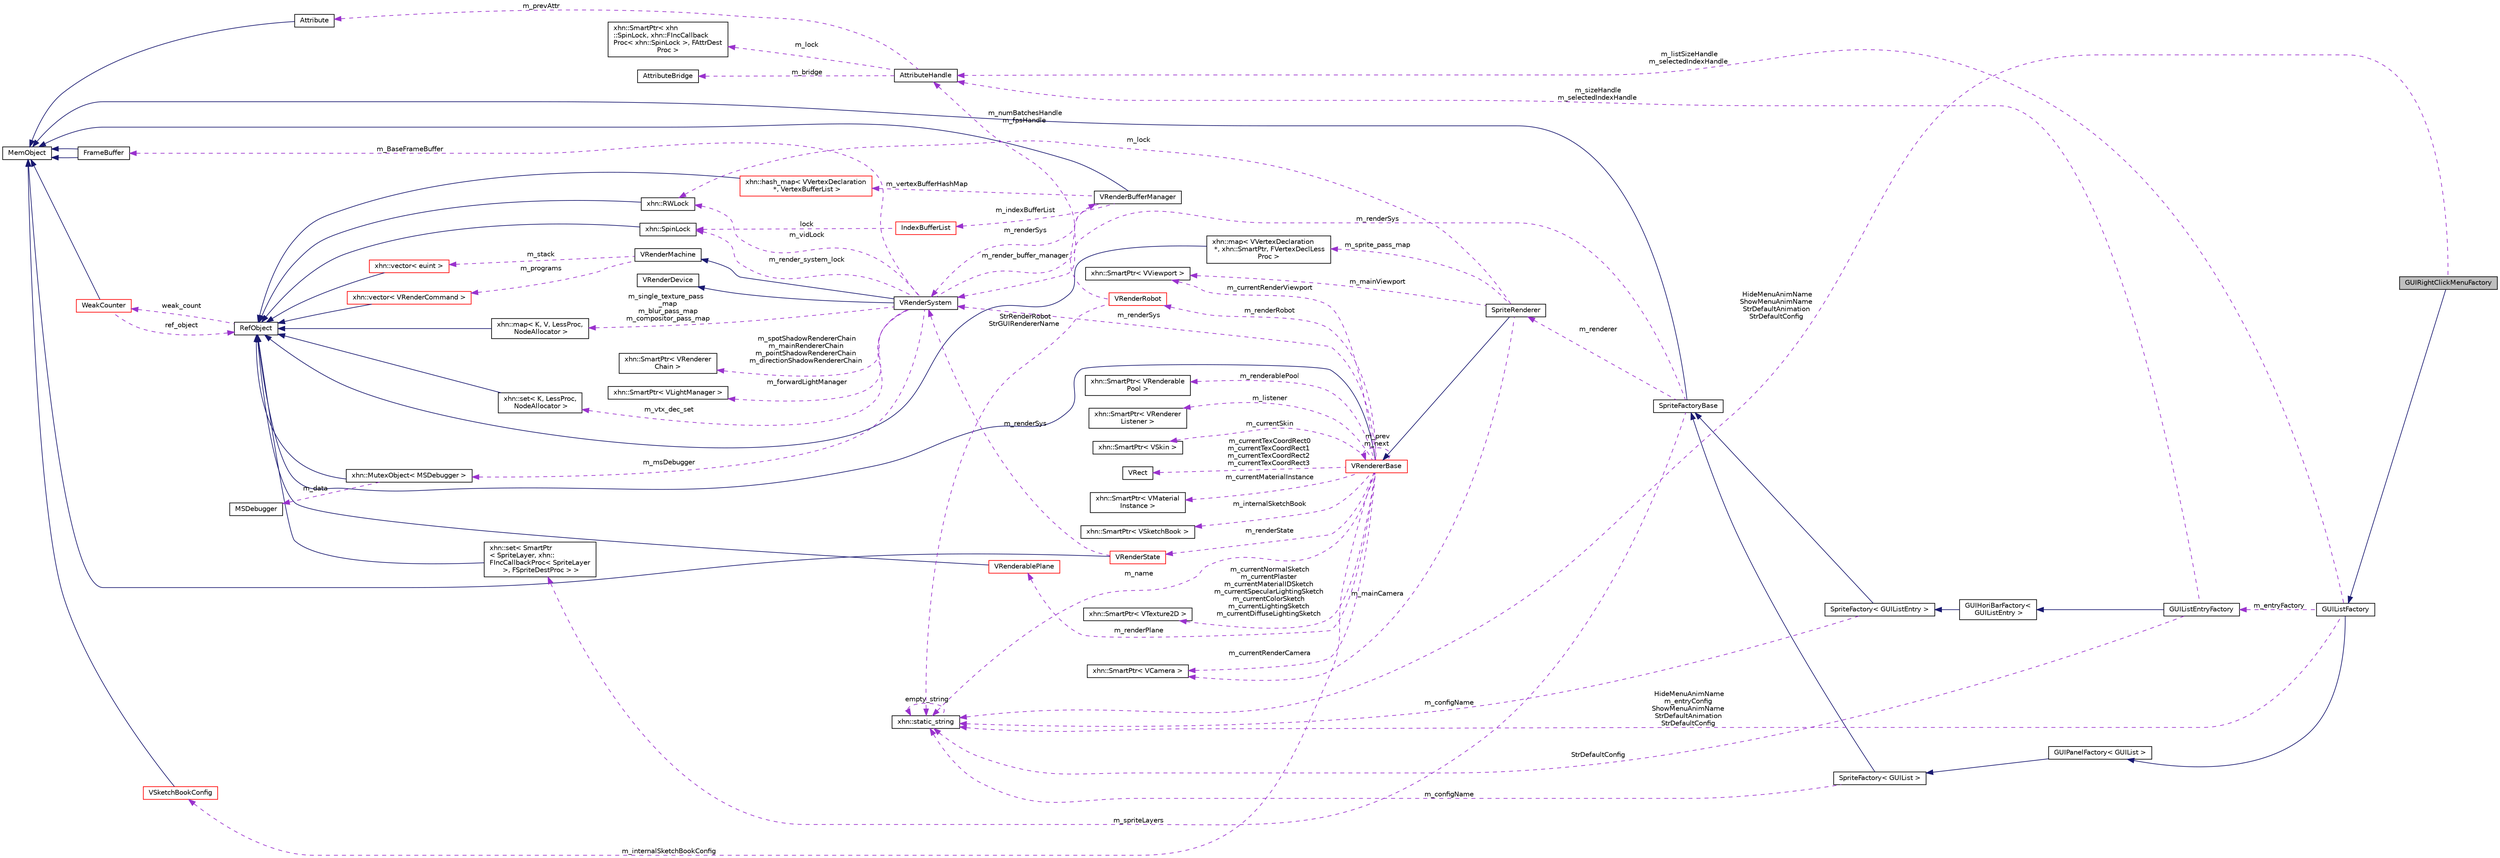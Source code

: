 digraph "GUIRightClickMenuFactory"
{
  edge [fontname="Helvetica",fontsize="10",labelfontname="Helvetica",labelfontsize="10"];
  node [fontname="Helvetica",fontsize="10",shape=record];
  rankdir="LR";
  Node1 [label="GUIRightClickMenuFactory",height=0.2,width=0.4,color="black", fillcolor="grey75", style="filled", fontcolor="black"];
  Node2 -> Node1 [dir="back",color="midnightblue",fontsize="10",style="solid",fontname="Helvetica"];
  Node2 [label="GUIListFactory",height=0.2,width=0.4,color="black", fillcolor="white", style="filled",URL="$class_g_u_i_list_factory.html"];
  Node3 -> Node2 [dir="back",color="midnightblue",fontsize="10",style="solid",fontname="Helvetica"];
  Node3 [label="GUIPanelFactory\< GUIList \>",height=0.2,width=0.4,color="black", fillcolor="white", style="filled",URL="$class_g_u_i_panel_factory.html"];
  Node4 -> Node3 [dir="back",color="midnightblue",fontsize="10",style="solid",fontname="Helvetica"];
  Node4 [label="SpriteFactory\< GUIList \>",height=0.2,width=0.4,color="black", fillcolor="white", style="filled",URL="$class_sprite_factory.html"];
  Node5 -> Node4 [dir="back",color="midnightblue",fontsize="10",style="solid",fontname="Helvetica"];
  Node5 [label="SpriteFactoryBase",height=0.2,width=0.4,color="black", fillcolor="white", style="filled",URL="$class_sprite_factory_base.html"];
  Node6 -> Node5 [dir="back",color="midnightblue",fontsize="10",style="solid",fontname="Helvetica"];
  Node6 [label="MemObject",height=0.2,width=0.4,color="black", fillcolor="white", style="filled",URL="$class_mem_object.html"];
  Node7 -> Node5 [dir="back",color="darkorchid3",fontsize="10",style="dashed",label=" m_spriteLayers" ,fontname="Helvetica"];
  Node7 [label="xhn::set\< SmartPtr\l\< SpriteLayer, xhn::\lFIncCallbackProc\< SpriteLayer\l \>, FSpriteDestProc \> \>",height=0.2,width=0.4,color="black", fillcolor="white", style="filled",URL="$classxhn_1_1set.html"];
  Node8 -> Node7 [dir="back",color="midnightblue",fontsize="10",style="solid",fontname="Helvetica"];
  Node8 [label="RefObject",height=0.2,width=0.4,color="black", fillcolor="white", style="filled",URL="$class_ref_object.html"];
  Node9 -> Node8 [dir="back",color="darkorchid3",fontsize="10",style="dashed",label=" weak_count" ,fontname="Helvetica"];
  Node9 [label="WeakCounter",height=0.2,width=0.4,color="red", fillcolor="white", style="filled",URL="$class_weak_counter.html",tooltip="WeakCounter. "];
  Node6 -> Node9 [dir="back",color="midnightblue",fontsize="10",style="solid",fontname="Helvetica"];
  Node8 -> Node9 [dir="back",color="darkorchid3",fontsize="10",style="dashed",label=" ref_object" ,fontname="Helvetica"];
  Node10 -> Node5 [dir="back",color="darkorchid3",fontsize="10",style="dashed",label=" m_renderSys" ,fontname="Helvetica"];
  Node10 [label="VRenderSystem",height=0.2,width=0.4,color="black", fillcolor="white", style="filled",URL="$class_v_render_system.html",tooltip="VRenderSystem 渲染系统 "];
  Node11 -> Node10 [dir="back",color="midnightblue",fontsize="10",style="solid",fontname="Helvetica"];
  Node11 [label="VRenderMachine",height=0.2,width=0.4,color="black", fillcolor="white", style="filled",URL="$class_v_render_machine.html"];
  Node12 -> Node11 [dir="back",color="darkorchid3",fontsize="10",style="dashed",label=" m_programs" ,fontname="Helvetica"];
  Node12 [label="xhn::vector\< VRenderCommand \>",height=0.2,width=0.4,color="red", fillcolor="white", style="filled",URL="$classxhn_1_1vector.html"];
  Node8 -> Node12 [dir="back",color="midnightblue",fontsize="10",style="solid",fontname="Helvetica"];
  Node13 -> Node11 [dir="back",color="darkorchid3",fontsize="10",style="dashed",label=" m_stack" ,fontname="Helvetica"];
  Node13 [label="xhn::vector\< euint \>",height=0.2,width=0.4,color="red", fillcolor="white", style="filled",URL="$classxhn_1_1vector.html"];
  Node8 -> Node13 [dir="back",color="midnightblue",fontsize="10",style="solid",fontname="Helvetica"];
  Node14 -> Node10 [dir="back",color="midnightblue",fontsize="10",style="solid",fontname="Helvetica"];
  Node14 [label="VRenderDevice",height=0.2,width=0.4,color="black", fillcolor="white", style="filled",URL="$class_v_render_device.html"];
  Node15 -> Node10 [dir="back",color="darkorchid3",fontsize="10",style="dashed",label=" m_vidLock" ,fontname="Helvetica"];
  Node15 [label="xhn::RWLock",height=0.2,width=0.4,color="black", fillcolor="white", style="filled",URL="$classxhn_1_1_r_w_lock.html",tooltip="RWLock. "];
  Node8 -> Node15 [dir="back",color="midnightblue",fontsize="10",style="solid",fontname="Helvetica"];
  Node16 -> Node10 [dir="back",color="darkorchid3",fontsize="10",style="dashed",label=" m_render_buffer_manager" ,fontname="Helvetica"];
  Node16 [label="VRenderBufferManager",height=0.2,width=0.4,color="black", fillcolor="white", style="filled",URL="$class_v_render_buffer_manager.html",tooltip="VRenderBufferManager 渲染缓冲管理器 "];
  Node6 -> Node16 [dir="back",color="midnightblue",fontsize="10",style="solid",fontname="Helvetica"];
  Node17 -> Node16 [dir="back",color="darkorchid3",fontsize="10",style="dashed",label=" m_vertexBufferHashMap" ,fontname="Helvetica"];
  Node17 [label="xhn::hash_map\< VVertexDeclaration\l *, VertexBufferList \>",height=0.2,width=0.4,color="red", fillcolor="white", style="filled",URL="$classxhn_1_1hash__map.html"];
  Node8 -> Node17 [dir="back",color="midnightblue",fontsize="10",style="solid",fontname="Helvetica"];
  Node10 -> Node16 [dir="back",color="darkorchid3",fontsize="10",style="dashed",label=" m_renderSys" ,fontname="Helvetica"];
  Node18 -> Node16 [dir="back",color="darkorchid3",fontsize="10",style="dashed",label=" m_indexBufferList" ,fontname="Helvetica"];
  Node18 [label="IndexBufferList",height=0.2,width=0.4,color="red", fillcolor="white", style="filled",URL="$struct_index_buffer_list.html"];
  Node19 -> Node18 [dir="back",color="darkorchid3",fontsize="10",style="dashed",label=" lock" ,fontname="Helvetica"];
  Node19 [label="xhn::SpinLock",height=0.2,width=0.4,color="black", fillcolor="white", style="filled",URL="$classxhn_1_1_spin_lock.html",tooltip="SpinLock. "];
  Node8 -> Node19 [dir="back",color="midnightblue",fontsize="10",style="solid",fontname="Helvetica"];
  Node20 -> Node10 [dir="back",color="darkorchid3",fontsize="10",style="dashed",label=" m_BaseFrameBuffer" ,fontname="Helvetica"];
  Node20 [label="FrameBuffer",height=0.2,width=0.4,color="black", fillcolor="white", style="filled",URL="$class_frame_buffer.html",tooltip="FrameBuffer 帧缓冲 "];
  Node6 -> Node20 [dir="back",color="midnightblue",fontsize="10",style="solid",fontname="Helvetica"];
  Node6 -> Node20 [dir="back",color="midnightblue",fontsize="10",style="solid",fontname="Helvetica"];
  Node21 -> Node10 [dir="back",color="darkorchid3",fontsize="10",style="dashed",label=" m_msDebugger" ,fontname="Helvetica"];
  Node21 [label="xhn::MutexObject\< MSDebugger \>",height=0.2,width=0.4,color="black", fillcolor="white", style="filled",URL="$classxhn_1_1_mutex_object.html"];
  Node8 -> Node21 [dir="back",color="midnightblue",fontsize="10",style="solid",fontname="Helvetica"];
  Node22 -> Node21 [dir="back",color="darkorchid3",fontsize="10",style="dashed",label=" m_data" ,fontname="Helvetica"];
  Node22 [label="MSDebugger",height=0.2,width=0.4,color="black", fillcolor="white", style="filled",URL="$class_m_s_debugger.html"];
  Node23 -> Node10 [dir="back",color="darkorchid3",fontsize="10",style="dashed",label=" m_single_texture_pass\l_map\nm_blur_pass_map\nm_compositor_pass_map" ,fontname="Helvetica"];
  Node23 [label="xhn::map\< K, V, LessProc,\l NodeAllocator \>",height=0.2,width=0.4,color="black", fillcolor="white", style="filled",URL="$classxhn_1_1map.html"];
  Node8 -> Node23 [dir="back",color="midnightblue",fontsize="10",style="solid",fontname="Helvetica"];
  Node24 -> Node10 [dir="back",color="darkorchid3",fontsize="10",style="dashed",label=" m_vtx_dec_set" ,fontname="Helvetica"];
  Node24 [label="xhn::set\< K, LessProc,\l NodeAllocator \>",height=0.2,width=0.4,color="black", fillcolor="white", style="filled",URL="$classxhn_1_1set.html"];
  Node8 -> Node24 [dir="back",color="midnightblue",fontsize="10",style="solid",fontname="Helvetica"];
  Node19 -> Node10 [dir="back",color="darkorchid3",fontsize="10",style="dashed",label=" m_render_system_lock" ,fontname="Helvetica"];
  Node25 -> Node10 [dir="back",color="darkorchid3",fontsize="10",style="dashed",label=" m_spotShadowRendererChain\nm_mainRendererChain\nm_pointShadowRendererChain\nm_directionShadowRendererChain" ,fontname="Helvetica"];
  Node25 [label="xhn::SmartPtr\< VRenderer\lChain \>",height=0.2,width=0.4,color="black", fillcolor="white", style="filled",URL="$classxhn_1_1_smart_ptr.html"];
  Node26 -> Node10 [dir="back",color="darkorchid3",fontsize="10",style="dashed",label=" m_forwardLightManager" ,fontname="Helvetica"];
  Node26 [label="xhn::SmartPtr\< VLightManager \>",height=0.2,width=0.4,color="black", fillcolor="white", style="filled",URL="$classxhn_1_1_smart_ptr.html"];
  Node27 -> Node5 [dir="back",color="darkorchid3",fontsize="10",style="dashed",label=" m_renderer" ,fontname="Helvetica"];
  Node27 [label="SpriteRenderer",height=0.2,width=0.4,color="black", fillcolor="white", style="filled",URL="$class_sprite_renderer.html",tooltip="SpriteRenderer. "];
  Node28 -> Node27 [dir="back",color="midnightblue",fontsize="10",style="solid",fontname="Helvetica"];
  Node28 [label="VRendererBase",height=0.2,width=0.4,color="red", fillcolor="white", style="filled",URL="$class_v_renderer_base.html",tooltip="VRendererBase 渲染器基类 "];
  Node8 -> Node28 [dir="back",color="midnightblue",fontsize="10",style="solid",fontname="Helvetica"];
  Node29 -> Node28 [dir="back",color="darkorchid3",fontsize="10",style="dashed",label=" m_renderPlane" ,fontname="Helvetica"];
  Node29 [label="VRenderablePlane",height=0.2,width=0.4,color="red", fillcolor="white", style="filled",URL="$class_v_renderable_plane.html",tooltip="VRenderablePlane 片状的Renderable. "];
  Node8 -> Node29 [dir="back",color="midnightblue",fontsize="10",style="solid",fontname="Helvetica"];
  Node10 -> Node28 [dir="back",color="darkorchid3",fontsize="10",style="dashed",label=" m_renderSys" ,fontname="Helvetica"];
  Node30 -> Node28 [dir="back",color="darkorchid3",fontsize="10",style="dashed",label=" m_currentSkin" ,fontname="Helvetica"];
  Node30 [label="xhn::SmartPtr\< VSkin \>",height=0.2,width=0.4,color="black", fillcolor="white", style="filled",URL="$classxhn_1_1_smart_ptr.html"];
  Node31 -> Node28 [dir="back",color="darkorchid3",fontsize="10",style="dashed",label=" m_currentTexCoordRect0\nm_currentTexCoordRect1\nm_currentTexCoordRect2\nm_currentTexCoordRect3" ,fontname="Helvetica"];
  Node31 [label="VRect",height=0.2,width=0.4,color="black", fillcolor="white", style="filled",URL="$class_v_rect.html"];
  Node28 -> Node28 [dir="back",color="darkorchid3",fontsize="10",style="dashed",label=" m_prev\nm_next" ,fontname="Helvetica"];
  Node32 -> Node28 [dir="back",color="darkorchid3",fontsize="10",style="dashed",label=" m_internalSketchBookConfig" ,fontname="Helvetica"];
  Node32 [label="VSketchBookConfig",height=0.2,width=0.4,color="red", fillcolor="white", style="filled",URL="$struct_v_sketch_book_config.html"];
  Node6 -> Node32 [dir="back",color="midnightblue",fontsize="10",style="solid",fontname="Helvetica"];
  Node33 -> Node28 [dir="back",color="darkorchid3",fontsize="10",style="dashed",label=" m_currentRenderViewport" ,fontname="Helvetica"];
  Node33 [label="xhn::SmartPtr\< VViewport \>",height=0.2,width=0.4,color="black", fillcolor="white", style="filled",URL="$classxhn_1_1_smart_ptr.html"];
  Node34 -> Node28 [dir="back",color="darkorchid3",fontsize="10",style="dashed",label=" m_currentMaterialInstance" ,fontname="Helvetica"];
  Node34 [label="xhn::SmartPtr\< VMaterial\lInstance \>",height=0.2,width=0.4,color="black", fillcolor="white", style="filled",URL="$classxhn_1_1_smart_ptr.html"];
  Node35 -> Node28 [dir="back",color="darkorchid3",fontsize="10",style="dashed",label=" m_internalSketchBook" ,fontname="Helvetica"];
  Node35 [label="xhn::SmartPtr\< VSketchBook \>",height=0.2,width=0.4,color="black", fillcolor="white", style="filled",URL="$classxhn_1_1_smart_ptr.html"];
  Node36 -> Node28 [dir="back",color="darkorchid3",fontsize="10",style="dashed",label=" m_renderState" ,fontname="Helvetica"];
  Node36 [label="VRenderState",height=0.2,width=0.4,color="red", fillcolor="white", style="filled",URL="$class_v_render_state.html",tooltip="VRenderState 渲染状态 "];
  Node6 -> Node36 [dir="back",color="midnightblue",fontsize="10",style="solid",fontname="Helvetica"];
  Node10 -> Node36 [dir="back",color="darkorchid3",fontsize="10",style="dashed",label=" m_renderSys" ,fontname="Helvetica"];
  Node37 -> Node28 [dir="back",color="darkorchid3",fontsize="10",style="dashed",label=" m_currentNormalSketch\nm_currentPlaster\nm_currentMaterialIDSketch\nm_currentSpecularLightingSketch\nm_currentColorSketch\nm_currentLightingSketch\nm_currentDiffuseLightingSketch" ,fontname="Helvetica"];
  Node37 [label="xhn::SmartPtr\< VTexture2D \>",height=0.2,width=0.4,color="black", fillcolor="white", style="filled",URL="$classxhn_1_1_smart_ptr.html"];
  Node38 -> Node28 [dir="back",color="darkorchid3",fontsize="10",style="dashed",label=" m_renderablePool" ,fontname="Helvetica"];
  Node38 [label="xhn::SmartPtr\< VRenderable\lPool \>",height=0.2,width=0.4,color="black", fillcolor="white", style="filled",URL="$classxhn_1_1_smart_ptr.html"];
  Node39 -> Node28 [dir="back",color="darkorchid3",fontsize="10",style="dashed",label=" m_renderRobot" ,fontname="Helvetica"];
  Node39 [label="VRenderRobot",height=0.2,width=0.4,color="red", fillcolor="white", style="filled",URL="$class_v_render_robot.html",tooltip="VRenderRobot 渲染机器人 "];
  Node40 -> Node39 [dir="back",color="darkorchid3",fontsize="10",style="dashed",label=" m_numBatchesHandle\nm_fpsHandle" ,fontname="Helvetica"];
  Node40 [label="AttributeHandle",height=0.2,width=0.4,color="black", fillcolor="white", style="filled",URL="$class_attribute_handle.html"];
  Node41 -> Node40 [dir="back",color="darkorchid3",fontsize="10",style="dashed",label=" m_lock" ,fontname="Helvetica"];
  Node41 [label="xhn::SmartPtr\< xhn\l::SpinLock, xhn::FIncCallback\lProc\< xhn::SpinLock \>, FAttrDest\lProc \>",height=0.2,width=0.4,color="black", fillcolor="white", style="filled",URL="$classxhn_1_1_smart_ptr.html"];
  Node42 -> Node40 [dir="back",color="darkorchid3",fontsize="10",style="dashed",label=" m_prevAttr" ,fontname="Helvetica"];
  Node42 [label="Attribute",height=0.2,width=0.4,color="black", fillcolor="white", style="filled",URL="$class_attribute.html"];
  Node6 -> Node42 [dir="back",color="midnightblue",fontsize="10",style="solid",fontname="Helvetica"];
  Node43 -> Node40 [dir="back",color="darkorchid3",fontsize="10",style="dashed",label=" m_bridge" ,fontname="Helvetica"];
  Node43 [label="AttributeBridge",height=0.2,width=0.4,color="black", fillcolor="white", style="filled",URL="$class_attribute_bridge.html"];
  Node44 -> Node39 [dir="back",color="darkorchid3",fontsize="10",style="dashed",label=" StrRenderRobot\nStrGUIRendererName" ,fontname="Helvetica"];
  Node44 [label="xhn::static_string",height=0.2,width=0.4,color="black", fillcolor="white", style="filled",URL="$classxhn_1_1static__string.html"];
  Node44 -> Node44 [dir="back",color="darkorchid3",fontsize="10",style="dashed",label=" empty_string" ,fontname="Helvetica"];
  Node45 -> Node28 [dir="back",color="darkorchid3",fontsize="10",style="dashed",label=" m_listener" ,fontname="Helvetica"];
  Node45 [label="xhn::SmartPtr\< VRenderer\lListener \>",height=0.2,width=0.4,color="black", fillcolor="white", style="filled",URL="$classxhn_1_1_smart_ptr.html"];
  Node46 -> Node28 [dir="back",color="darkorchid3",fontsize="10",style="dashed",label=" m_currentRenderCamera" ,fontname="Helvetica"];
  Node46 [label="xhn::SmartPtr\< VCamera \>",height=0.2,width=0.4,color="black", fillcolor="white", style="filled",URL="$classxhn_1_1_smart_ptr.html"];
  Node44 -> Node28 [dir="back",color="darkorchid3",fontsize="10",style="dashed",label=" m_name" ,fontname="Helvetica"];
  Node15 -> Node27 [dir="back",color="darkorchid3",fontsize="10",style="dashed",label=" m_lock" ,fontname="Helvetica"];
  Node47 -> Node27 [dir="back",color="darkorchid3",fontsize="10",style="dashed",label=" m_sprite_pass_map" ,fontname="Helvetica"];
  Node47 [label="xhn::map\< VVertexDeclaration\l *, xhn::SmartPtr, FVertexDeclLess\lProc \>",height=0.2,width=0.4,color="black", fillcolor="white", style="filled",URL="$classxhn_1_1map.html"];
  Node8 -> Node47 [dir="back",color="midnightblue",fontsize="10",style="solid",fontname="Helvetica"];
  Node33 -> Node27 [dir="back",color="darkorchid3",fontsize="10",style="dashed",label=" m_mainViewport" ,fontname="Helvetica"];
  Node46 -> Node27 [dir="back",color="darkorchid3",fontsize="10",style="dashed",label=" m_mainCamera" ,fontname="Helvetica"];
  Node44 -> Node4 [dir="back",color="darkorchid3",fontsize="10",style="dashed",label=" m_configName" ,fontname="Helvetica"];
  Node40 -> Node2 [dir="back",color="darkorchid3",fontsize="10",style="dashed",label=" m_listSizeHandle\nm_selectedIndexHandle" ,fontname="Helvetica"];
  Node44 -> Node2 [dir="back",color="darkorchid3",fontsize="10",style="dashed",label=" HideMenuAnimName\nm_entryConfig\nShowMenuAnimName\nStrDefaultAnimation\nStrDefaultConfig" ,fontname="Helvetica"];
  Node48 -> Node2 [dir="back",color="darkorchid3",fontsize="10",style="dashed",label=" m_entryFactory" ,fontname="Helvetica"];
  Node48 [label="GUIListEntryFactory",height=0.2,width=0.4,color="black", fillcolor="white", style="filled",URL="$class_g_u_i_list_entry_factory.html",tooltip="GUIListEntryFactory. "];
  Node49 -> Node48 [dir="back",color="midnightblue",fontsize="10",style="solid",fontname="Helvetica"];
  Node49 [label="GUIHoriBarFactory\<\l GUIListEntry \>",height=0.2,width=0.4,color="black", fillcolor="white", style="filled",URL="$class_g_u_i_hori_bar_factory.html"];
  Node50 -> Node49 [dir="back",color="midnightblue",fontsize="10",style="solid",fontname="Helvetica"];
  Node50 [label="SpriteFactory\< GUIListEntry \>",height=0.2,width=0.4,color="black", fillcolor="white", style="filled",URL="$class_sprite_factory.html"];
  Node5 -> Node50 [dir="back",color="midnightblue",fontsize="10",style="solid",fontname="Helvetica"];
  Node44 -> Node50 [dir="back",color="darkorchid3",fontsize="10",style="dashed",label=" m_configName" ,fontname="Helvetica"];
  Node40 -> Node48 [dir="back",color="darkorchid3",fontsize="10",style="dashed",label=" m_sizeHandle\nm_selectedIndexHandle" ,fontname="Helvetica"];
  Node44 -> Node48 [dir="back",color="darkorchid3",fontsize="10",style="dashed",label=" StrDefaultConfig" ,fontname="Helvetica"];
  Node44 -> Node1 [dir="back",color="darkorchid3",fontsize="10",style="dashed",label=" HideMenuAnimName\nShowMenuAnimName\nStrDefaultAnimation\nStrDefaultConfig" ,fontname="Helvetica"];
}
